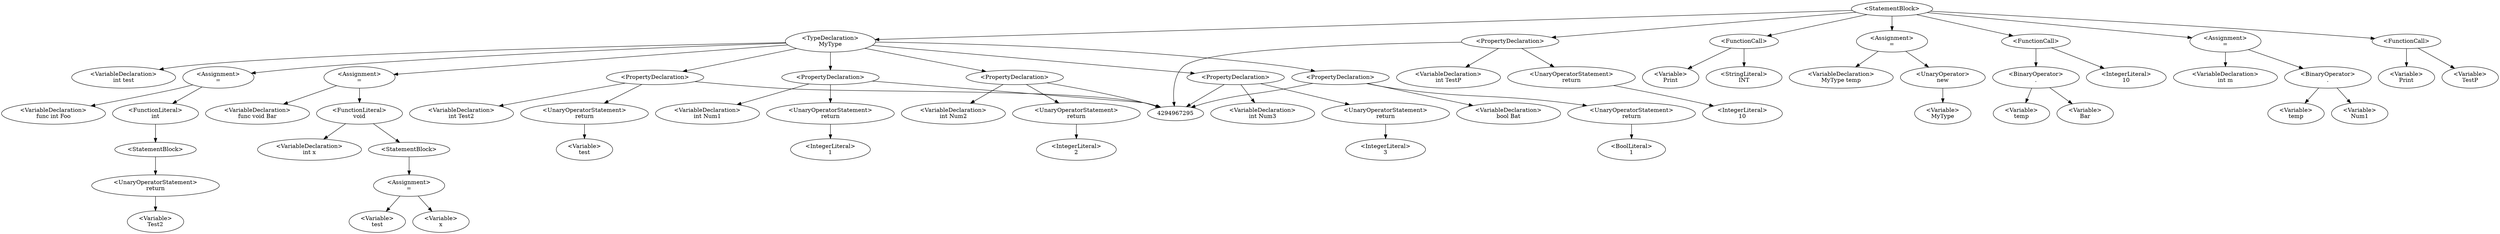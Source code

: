 digraph G {
0 [label="<StatementBlock>"];0->1;0->38;0->42;0->45;0->51;0->54;0->59;
1 [label="<TypeDeclaration>\nMyType"];1->2;1->4;1->10;1->18;1->22;1->26;1->30;1->34;
2 [label="<VariableDeclaration>\nint test"];
4 [label="<Assignment>\n="];4->3;4->5;
3 [label="<VariableDeclaration>\nfunc int Foo"];
5 [label="<FunctionLiteral>
int"];5->8;
8 [label="<StatementBlock>"];8->6;
6 [label="<UnaryOperatorStatement>\nreturn"];6->7;
7 [label="<Variable>\nTest2"];
10 [label="<Assignment>\n="];10->9;10->11;
9 [label="<VariableDeclaration>\nfunc void Bar"];
11 [label="<FunctionLiteral>
void"];11->12;11->16;
12 [label="<VariableDeclaration>\nint x"];
16 [label="<StatementBlock>"];16->14;
14 [label="<Assignment>\n="];14->13;14->15;
13 [label="<Variable>\ntest"];
15 [label="<Variable>\nx"];
18 [label="<PropertyDeclaration>"];18->17;18->19;18->4294967295;
17 [label="<VariableDeclaration>\nint Test2"];
19 [label="<UnaryOperatorStatement>\nreturn"];19->20;
20 [label="<Variable>\ntest"];
22 [label="<PropertyDeclaration>"];22->21;22->23;22->4294967295;
21 [label="<VariableDeclaration>\nint Num1"];
23 [label="<UnaryOperatorStatement>\nreturn"];23->24;
24 [label="<IntegerLiteral>\n1"];
26 [label="<PropertyDeclaration>"];26->25;26->27;26->4294967295;
25 [label="<VariableDeclaration>\nint Num2"];
27 [label="<UnaryOperatorStatement>\nreturn"];27->28;
28 [label="<IntegerLiteral>\n2"];
30 [label="<PropertyDeclaration>"];30->29;30->31;30->4294967295;
29 [label="<VariableDeclaration>\nint Num3"];
31 [label="<UnaryOperatorStatement>\nreturn"];31->32;
32 [label="<IntegerLiteral>\n3"];
34 [label="<PropertyDeclaration>"];34->33;34->35;34->4294967295;
33 [label="<VariableDeclaration>\nbool Bat"];
35 [label="<UnaryOperatorStatement>\nreturn"];35->36;
36 [label="<BoolLiteral>\n1"];
38 [label="<PropertyDeclaration>"];38->37;38->39;38->4294967295;
37 [label="<VariableDeclaration>\nint TestP"];
39 [label="<UnaryOperatorStatement>\nreturn"];39->40;
40 [label="<IntegerLiteral>\n10"];
42 [label="<FunctionCall>\n"];42->41;42->43;
41 [label="<Variable>\nPrint"];
43 [label="<StringLiteral>\nINT"];
45 [label="<Assignment>\n="];45->44;45->46;
44 [label="<VariableDeclaration>\nMyType temp"];
46 [label="<UnaryOperator>\nnew"];46->47;
47 [label="<Variable>\nMyType"];
51 [label="<FunctionCall>\n"];51->49;51->52;
49 [label="<BinaryOperator>\n."];49->48;49->50;
48 [label="<Variable>\ntemp"];
50 [label="<Variable>\nBar"];
52 [label="<IntegerLiteral>\n10"];
54 [label="<Assignment>\n="];54->53;54->56;
53 [label="<VariableDeclaration>\nint m"];
56 [label="<BinaryOperator>\n."];56->55;56->57;
55 [label="<Variable>\ntemp"];
57 [label="<Variable>\nNum1"];
59 [label="<FunctionCall>\n"];59->58;59->60;
58 [label="<Variable>\nPrint"];
60 [label="<Variable>\nTestP"];
}